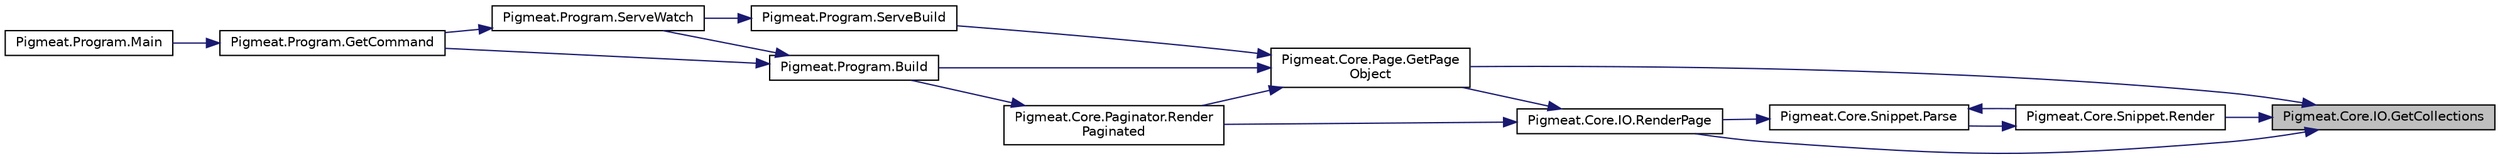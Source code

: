 digraph "Pigmeat.Core.IO.GetCollections"
{
 // LATEX_PDF_SIZE
  edge [fontname="Helvetica",fontsize="10",labelfontname="Helvetica",labelfontsize="10"];
  node [fontname="Helvetica",fontsize="10",shape=record];
  rankdir="RL";
  Node1 [label="Pigmeat.Core.IO.GetCollections",height=0.2,width=0.4,color="black", fillcolor="grey75", style="filled", fontcolor="black",tooltip="Create a JObject to merge with the Global context containing each collection's collection...."];
  Node1 -> Node2 [dir="back",color="midnightblue",fontsize="10",style="solid",fontname="Helvetica"];
  Node2 [label="Pigmeat.Core.Page.GetPage\lObject",height=0.2,width=0.4,color="black", fillcolor="white", style="filled",URL="$class_pigmeat_1_1_core_1_1_page.html#a3a2dee942bb7b2f763ce5d1caba4163d",tooltip="Parses a given page into a JObject"];
  Node2 -> Node3 [dir="back",color="midnightblue",fontsize="10",style="solid",fontname="Helvetica"];
  Node3 [label="Pigmeat.Program.Build",height=0.2,width=0.4,color="black", fillcolor="white", style="filled",URL="$class_pigmeat_1_1_program.html#a878beaee804aea5645618e59b1a6d250",tooltip="The standard Pigmeat build process"];
  Node3 -> Node4 [dir="back",color="midnightblue",fontsize="10",style="solid",fontname="Helvetica"];
  Node4 [label="Pigmeat.Program.GetCommand",height=0.2,width=0.4,color="black", fillcolor="white", style="filled",URL="$class_pigmeat_1_1_program.html#a813269f3c9466bddfa561c72eb56de4f",tooltip="Perform actions specified by command calls"];
  Node4 -> Node5 [dir="back",color="midnightblue",fontsize="10",style="solid",fontname="Helvetica"];
  Node5 [label="Pigmeat.Program.Main",height=0.2,width=0.4,color="black", fillcolor="white", style="filled",URL="$class_pigmeat_1_1_program.html#a3b898a93d66f23079be04ac657013df3",tooltip="Handle primary tool information, such as command inputs and current directory"];
  Node3 -> Node6 [dir="back",color="midnightblue",fontsize="10",style="solid",fontname="Helvetica"];
  Node6 [label="Pigmeat.Program.ServeWatch",height=0.2,width=0.4,color="black", fillcolor="white", style="filled",URL="$class_pigmeat_1_1_program.html#a7fbef86d893429923099420b3748b826",tooltip="Watch the file system for changes (initial component of the serve command)"];
  Node6 -> Node4 [dir="back",color="midnightblue",fontsize="10",style="solid",fontname="Helvetica"];
  Node2 -> Node7 [dir="back",color="midnightblue",fontsize="10",style="solid",fontname="Helvetica"];
  Node7 [label="Pigmeat.Core.Paginator.Render\lPaginated",height=0.2,width=0.4,color="black", fillcolor="white", style="filled",URL="$class_pigmeat_1_1_core_1_1_paginator.html#a38c0bfdf8bfe439eb2a3e58a638c823a",tooltip="Outputs a paginated version of a page (requires {{ page.paginate }} and {{ page.collection }})"];
  Node7 -> Node3 [dir="back",color="midnightblue",fontsize="10",style="solid",fontname="Helvetica"];
  Node2 -> Node8 [dir="back",color="midnightblue",fontsize="10",style="solid",fontname="Helvetica"];
  Node8 [label="Pigmeat.Program.ServeBuild",height=0.2,width=0.4,color="black", fillcolor="white", style="filled",URL="$class_pigmeat_1_1_program.html#a196f0e133927e9c381295c4915ebdfb2",tooltip="Rebuild changed files (final component of the serve command)"];
  Node8 -> Node6 [dir="back",color="midnightblue",fontsize="10",style="solid",fontname="Helvetica"];
  Node1 -> Node9 [dir="back",color="midnightblue",fontsize="10",style="solid",fontname="Helvetica"];
  Node9 [label="Pigmeat.Core.Snippet.Render",height=0.2,width=0.4,color="black", fillcolor="white", style="filled",URL="$class_pigmeat_1_1_core_1_1_snippet.html#ac3dd182d3699b9997372e1baa768de2b",tooltip="Renders Snippets"];
  Node9 -> Node10 [dir="back",color="midnightblue",fontsize="10",style="solid",fontname="Helvetica"];
  Node10 [label="Pigmeat.Core.Snippet.Parse",height=0.2,width=0.4,color="black", fillcolor="white", style="filled",URL="$class_pigmeat_1_1_core_1_1_snippet.html#a54ea5e1d3a8cd6308a1b1c9f01457146",tooltip="Parses through each {! snippet !} call in a page and evaluates them"];
  Node10 -> Node9 [dir="back",color="midnightblue",fontsize="10",style="solid",fontname="Helvetica"];
  Node10 -> Node11 [dir="back",color="midnightblue",fontsize="10",style="solid",fontname="Helvetica"];
  Node11 [label="Pigmeat.Core.IO.RenderPage",height=0.2,width=0.4,color="black", fillcolor="white", style="filled",URL="$class_pigmeat_1_1_core_1_1_i_o.html#a60f49d31957620c308423cad19dbf5f6",tooltip="Take layout, place Markdig-parsed content in layout, evaluate includes, render with Scriban"];
  Node11 -> Node2 [dir="back",color="midnightblue",fontsize="10",style="solid",fontname="Helvetica"];
  Node11 -> Node7 [dir="back",color="midnightblue",fontsize="10",style="solid",fontname="Helvetica"];
  Node1 -> Node11 [dir="back",color="midnightblue",fontsize="10",style="solid",fontname="Helvetica"];
}
